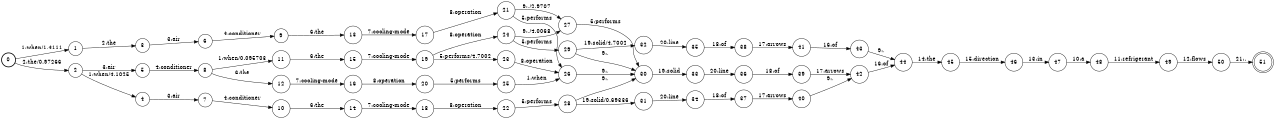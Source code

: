digraph FST {
rankdir = LR;
size = "8.5,11";
label = "";
center = 1;
orientation = Portrait;
ranksep = "0.4";
nodesep = "0.25";
0 [label = "0", shape = circle, style = bold, fontsize = 14]
	0 -> 1 [label = "1:when/1.4111", fontsize = 14];
	0 -> 2 [label = "2:the/0.97266", fontsize = 14];
1 [label = "1", shape = circle, style = solid, fontsize = 14]
	1 -> 3 [label = "2:the", fontsize = 14];
2 [label = "2", shape = circle, style = solid, fontsize = 14]
	2 -> 4 [label = "1:when/4.1025", fontsize = 14];
	2 -> 5 [label = "3:air", fontsize = 14];
3 [label = "3", shape = circle, style = solid, fontsize = 14]
	3 -> 6 [label = "3:air", fontsize = 14];
4 [label = "4", shape = circle, style = solid, fontsize = 14]
	4 -> 7 [label = "3:air", fontsize = 14];
5 [label = "5", shape = circle, style = solid, fontsize = 14]
	5 -> 8 [label = "4:conditioner", fontsize = 14];
6 [label = "6", shape = circle, style = solid, fontsize = 14]
	6 -> 9 [label = "4:conditioner", fontsize = 14];
7 [label = "7", shape = circle, style = solid, fontsize = 14]
	7 -> 10 [label = "4:conditioner", fontsize = 14];
8 [label = "8", shape = circle, style = solid, fontsize = 14]
	8 -> 11 [label = "1:when/0.095703", fontsize = 14];
	8 -> 12 [label = "6:the", fontsize = 14];
9 [label = "9", shape = circle, style = solid, fontsize = 14]
	9 -> 13 [label = "6:the", fontsize = 14];
10 [label = "10", shape = circle, style = solid, fontsize = 14]
	10 -> 14 [label = "6:the", fontsize = 14];
11 [label = "11", shape = circle, style = solid, fontsize = 14]
	11 -> 15 [label = "6:the", fontsize = 14];
12 [label = "12", shape = circle, style = solid, fontsize = 14]
	12 -> 16 [label = "7:cooling-mode", fontsize = 14];
13 [label = "13", shape = circle, style = solid, fontsize = 14]
	13 -> 17 [label = "7:cooling-mode", fontsize = 14];
14 [label = "14", shape = circle, style = solid, fontsize = 14]
	14 -> 18 [label = "7:cooling-mode", fontsize = 14];
15 [label = "15", shape = circle, style = solid, fontsize = 14]
	15 -> 19 [label = "7:cooling-mode", fontsize = 14];
16 [label = "16", shape = circle, style = solid, fontsize = 14]
	16 -> 20 [label = "8:operation", fontsize = 14];
17 [label = "17", shape = circle, style = solid, fontsize = 14]
	17 -> 21 [label = "8:operation", fontsize = 14];
18 [label = "18", shape = circle, style = solid, fontsize = 14]
	18 -> 22 [label = "8:operation", fontsize = 14];
19 [label = "19", shape = circle, style = solid, fontsize = 14]
	19 -> 23 [label = "5:performs/4.7002", fontsize = 14];
	19 -> 24 [label = "8:operation", fontsize = 14];
20 [label = "20", shape = circle, style = solid, fontsize = 14]
	20 -> 25 [label = "5:performs", fontsize = 14];
21 [label = "21", shape = circle, style = solid, fontsize = 14]
	21 -> 26 [label = "5:performs", fontsize = 14];
	21 -> 27 [label = "9:,/2.9707", fontsize = 14];
22 [label = "22", shape = circle, style = solid, fontsize = 14]
	22 -> 28 [label = "5:performs", fontsize = 14];
23 [label = "23", shape = circle, style = solid, fontsize = 14]
	23 -> 26 [label = "8:operation", fontsize = 14];
24 [label = "24", shape = circle, style = solid, fontsize = 14]
	24 -> 29 [label = "5:performs", fontsize = 14];
	24 -> 27 [label = "9:,/4.0068", fontsize = 14];
25 [label = "25", shape = circle, style = solid, fontsize = 14]
	25 -> 26 [label = "1:when", fontsize = 14];
26 [label = "26", shape = circle, style = solid, fontsize = 14]
	26 -> 30 [label = "9:,", fontsize = 14];
27 [label = "27", shape = circle, style = solid, fontsize = 14]
	27 -> 30 [label = "5:performs", fontsize = 14];
28 [label = "28", shape = circle, style = solid, fontsize = 14]
	28 -> 30 [label = "9:,", fontsize = 14];
	28 -> 31 [label = "19:solid/0.69336", fontsize = 14];
29 [label = "29", shape = circle, style = solid, fontsize = 14]
	29 -> 30 [label = "9:,", fontsize = 14];
	29 -> 32 [label = "19:solid/4.7002", fontsize = 14];
30 [label = "30", shape = circle, style = solid, fontsize = 14]
	30 -> 33 [label = "19:solid", fontsize = 14];
31 [label = "31", shape = circle, style = solid, fontsize = 14]
	31 -> 34 [label = "20:line", fontsize = 14];
32 [label = "32", shape = circle, style = solid, fontsize = 14]
	32 -> 35 [label = "20:line", fontsize = 14];
33 [label = "33", shape = circle, style = solid, fontsize = 14]
	33 -> 36 [label = "20:line", fontsize = 14];
34 [label = "34", shape = circle, style = solid, fontsize = 14]
	34 -> 37 [label = "18:of", fontsize = 14];
35 [label = "35", shape = circle, style = solid, fontsize = 14]
	35 -> 38 [label = "18:of", fontsize = 14];
36 [label = "36", shape = circle, style = solid, fontsize = 14]
	36 -> 39 [label = "18:of", fontsize = 14];
37 [label = "37", shape = circle, style = solid, fontsize = 14]
	37 -> 40 [label = "17:arrows", fontsize = 14];
38 [label = "38", shape = circle, style = solid, fontsize = 14]
	38 -> 41 [label = "17:arrows", fontsize = 14];
39 [label = "39", shape = circle, style = solid, fontsize = 14]
	39 -> 42 [label = "17:arrows", fontsize = 14];
40 [label = "40", shape = circle, style = solid, fontsize = 14]
	40 -> 42 [label = "9:,", fontsize = 14];
41 [label = "41", shape = circle, style = solid, fontsize = 14]
	41 -> 43 [label = "16:of", fontsize = 14];
42 [label = "42", shape = circle, style = solid, fontsize = 14]
	42 -> 44 [label = "16:of", fontsize = 14];
43 [label = "43", shape = circle, style = solid, fontsize = 14]
	43 -> 44 [label = "9:,", fontsize = 14];
44 [label = "44", shape = circle, style = solid, fontsize = 14]
	44 -> 45 [label = "14:the", fontsize = 14];
45 [label = "45", shape = circle, style = solid, fontsize = 14]
	45 -> 46 [label = "15:direction", fontsize = 14];
46 [label = "46", shape = circle, style = solid, fontsize = 14]
	46 -> 47 [label = "13:in", fontsize = 14];
47 [label = "47", shape = circle, style = solid, fontsize = 14]
	47 -> 48 [label = "10:a", fontsize = 14];
48 [label = "48", shape = circle, style = solid, fontsize = 14]
	48 -> 49 [label = "11:refrigerant", fontsize = 14];
49 [label = "49", shape = circle, style = solid, fontsize = 14]
	49 -> 50 [label = "12:flows", fontsize = 14];
50 [label = "50", shape = circle, style = solid, fontsize = 14]
	50 -> 51 [label = "21:.", fontsize = 14];
51 [label = "51", shape = doublecircle, style = solid, fontsize = 14]
}
